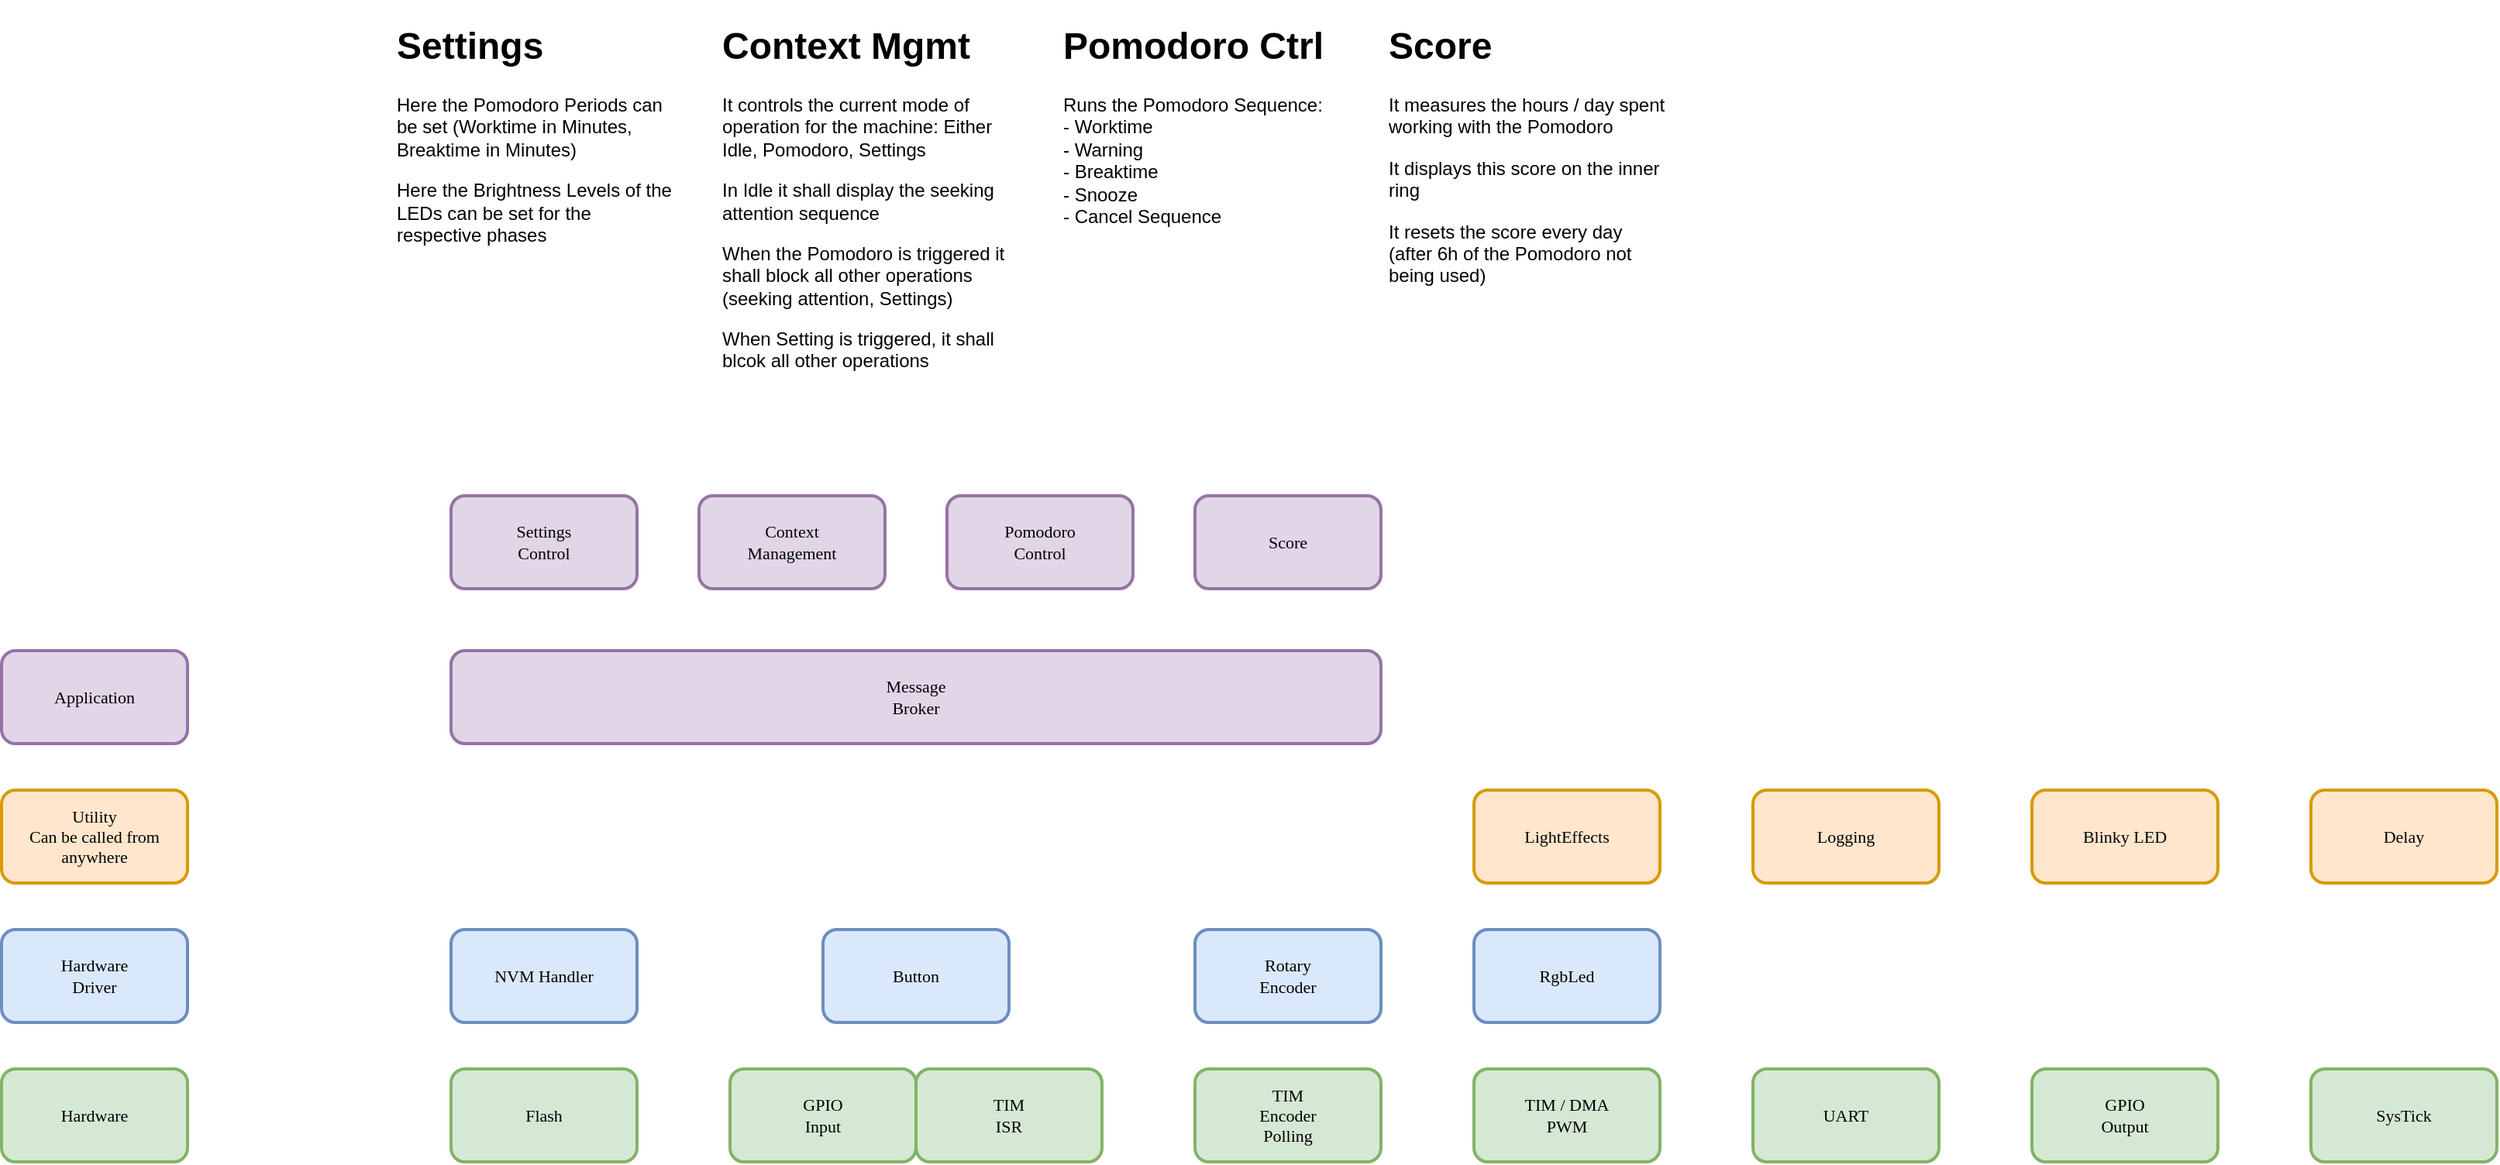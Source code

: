 <mxfile version="20.8.16" type="device"><diagram name="Seite-1" id="7IU19ttE5MuzuOXiTLKX"><mxGraphModel dx="2011" dy="1214" grid="1" gridSize="10" guides="1" tooltips="1" connect="1" arrows="1" fold="1" page="1" pageScale="1" pageWidth="4681" pageHeight="3300" math="0" shadow="0"><root><mxCell id="0"/><mxCell id="1" parent="0"/><mxCell id="8ByeMnds1QuKgyyiWfDz-1" value="Message&lt;br&gt;Broker" style="rounded=1;whiteSpace=wrap;html=1;fontFamily=Roboto Mono;fontSource=https%3A%2F%2Ffonts.googleapis.com%2Fcss%3Ffamily%3DRoboto%2BMono;fontSize=11;strokeWidth=2;fillColor=#e1d5e7;strokeColor=#9673a6;" parent="1" vertex="1"><mxGeometry x="2080" y="2460" width="600" height="60" as="geometry"/></mxCell><mxCell id="8ByeMnds1QuKgyyiWfDz-2" value="Pomodoro &lt;br&gt;Control" style="rounded=1;whiteSpace=wrap;html=1;fontFamily=Roboto Mono;fontSource=https%3A%2F%2Ffonts.googleapis.com%2Fcss%3Ffamily%3DRoboto%2BMono;fontSize=11;strokeWidth=2;fillColor=#e1d5e7;strokeColor=#9673a6;" parent="1" vertex="1"><mxGeometry x="2400" y="2360" width="120" height="60" as="geometry"/></mxCell><mxCell id="8ByeMnds1QuKgyyiWfDz-3" value="Button" style="rounded=1;whiteSpace=wrap;html=1;fontFamily=Roboto Mono;fontSource=https%3A%2F%2Ffonts.googleapis.com%2Fcss%3Ffamily%3DRoboto%2BMono;fontSize=11;strokeWidth=2;fillColor=#dae8fc;strokeColor=#6c8ebf;" parent="1" vertex="1"><mxGeometry x="2320" y="2640" width="120" height="60" as="geometry"/></mxCell><mxCell id="8ByeMnds1QuKgyyiWfDz-4" value="LightEffects" style="rounded=1;whiteSpace=wrap;html=1;fontFamily=Roboto Mono;fontSource=https%3A%2F%2Ffonts.googleapis.com%2Fcss%3Ffamily%3DRoboto%2BMono;fontSize=11;strokeWidth=2;fillColor=#ffe6cc;strokeColor=#d79b00;" parent="1" vertex="1"><mxGeometry x="2740" y="2550" width="120" height="60" as="geometry"/></mxCell><mxCell id="8ByeMnds1QuKgyyiWfDz-5" value="RgbLed" style="rounded=1;whiteSpace=wrap;html=1;fontFamily=Roboto Mono;fontSource=https%3A%2F%2Ffonts.googleapis.com%2Fcss%3Ffamily%3DRoboto%2BMono;fontSize=11;strokeWidth=2;fillColor=#dae8fc;strokeColor=#6c8ebf;" parent="1" vertex="1"><mxGeometry x="2740" y="2640" width="120" height="60" as="geometry"/></mxCell><mxCell id="8ByeMnds1QuKgyyiWfDz-6" value="TIM / DMA&lt;br&gt;PWM" style="rounded=1;whiteSpace=wrap;html=1;fontFamily=Roboto Mono;fontSource=https%3A%2F%2Ffonts.googleapis.com%2Fcss%3Ffamily%3DRoboto%2BMono;fontSize=11;strokeWidth=2;fillColor=#d5e8d4;strokeColor=#82b366;" parent="1" vertex="1"><mxGeometry x="2740" y="2730" width="120" height="60" as="geometry"/></mxCell><mxCell id="8ByeMnds1QuKgyyiWfDz-7" value="GPIO&lt;br&gt;Input" style="rounded=1;whiteSpace=wrap;html=1;fontFamily=Roboto Mono;fontSource=https%3A%2F%2Ffonts.googleapis.com%2Fcss%3Ffamily%3DRoboto%2BMono;fontSize=11;strokeWidth=2;fillColor=#d5e8d4;strokeColor=#82b366;" parent="1" vertex="1"><mxGeometry x="2260" y="2730" width="120" height="60" as="geometry"/></mxCell><mxCell id="8ByeMnds1QuKgyyiWfDz-8" value="Logging" style="rounded=1;whiteSpace=wrap;html=1;fontFamily=Roboto Mono;fontSource=https%3A%2F%2Ffonts.googleapis.com%2Fcss%3Ffamily%3DRoboto%2BMono;fontSize=11;strokeWidth=2;fillColor=#ffe6cc;strokeColor=#d79b00;" parent="1" vertex="1"><mxGeometry x="2920" y="2550" width="120" height="60" as="geometry"/></mxCell><mxCell id="8ByeMnds1QuKgyyiWfDz-9" value="UART" style="rounded=1;whiteSpace=wrap;html=1;fontFamily=Roboto Mono;fontSource=https%3A%2F%2Ffonts.googleapis.com%2Fcss%3Ffamily%3DRoboto%2BMono;fontSize=11;strokeWidth=2;fillColor=#d5e8d4;strokeColor=#82b366;" parent="1" vertex="1"><mxGeometry x="2920" y="2730" width="120" height="60" as="geometry"/></mxCell><mxCell id="8ByeMnds1QuKgyyiWfDz-10" value="Blinky LED" style="rounded=1;whiteSpace=wrap;html=1;fontFamily=Roboto Mono;fontSource=https%3A%2F%2Ffonts.googleapis.com%2Fcss%3Ffamily%3DRoboto%2BMono;fontSize=11;strokeWidth=2;fillColor=#ffe6cc;strokeColor=#d79b00;" parent="1" vertex="1"><mxGeometry x="3100" y="2550" width="120" height="60" as="geometry"/></mxCell><mxCell id="8ByeMnds1QuKgyyiWfDz-11" value="TIM&lt;br&gt;ISR" style="rounded=1;whiteSpace=wrap;html=1;fontFamily=Roboto Mono;fontSource=https%3A%2F%2Ffonts.googleapis.com%2Fcss%3Ffamily%3DRoboto%2BMono;fontSize=11;strokeWidth=2;fillColor=#d5e8d4;strokeColor=#82b366;" parent="1" vertex="1"><mxGeometry x="2380" y="2730" width="120" height="60" as="geometry"/></mxCell><mxCell id="8ByeMnds1QuKgyyiWfDz-12" value="GPIO&lt;br&gt;Output" style="rounded=1;whiteSpace=wrap;html=1;fontFamily=Roboto Mono;fontSource=https%3A%2F%2Ffonts.googleapis.com%2Fcss%3Ffamily%3DRoboto%2BMono;fontSize=11;strokeWidth=2;fillColor=#d5e8d4;strokeColor=#82b366;" parent="1" vertex="1"><mxGeometry x="3100" y="2730" width="120" height="60" as="geometry"/></mxCell><mxCell id="8ByeMnds1QuKgyyiWfDz-13" value="Settings&lt;br&gt;Control" style="rounded=1;whiteSpace=wrap;html=1;fontFamily=Roboto Mono;fontSource=https%3A%2F%2Ffonts.googleapis.com%2Fcss%3Ffamily%3DRoboto%2BMono;fontSize=11;strokeWidth=2;fillColor=#e1d5e7;strokeColor=#9673a6;" parent="1" vertex="1"><mxGeometry x="2080" y="2360" width="120" height="60" as="geometry"/></mxCell><mxCell id="8ByeMnds1QuKgyyiWfDz-14" value="Flash" style="rounded=1;whiteSpace=wrap;html=1;fontFamily=Roboto Mono;fontSource=https%3A%2F%2Ffonts.googleapis.com%2Fcss%3Ffamily%3DRoboto%2BMono;fontSize=11;strokeWidth=2;fillColor=#d5e8d4;strokeColor=#82b366;" parent="1" vertex="1"><mxGeometry x="2080" y="2730" width="120" height="60" as="geometry"/></mxCell><mxCell id="8ByeMnds1QuKgyyiWfDz-15" value="NVM Handler" style="rounded=1;whiteSpace=wrap;html=1;fontFamily=Roboto Mono;fontSource=https%3A%2F%2Ffonts.googleapis.com%2Fcss%3Ffamily%3DRoboto%2BMono;fontSize=11;strokeWidth=2;fillColor=#dae8fc;strokeColor=#6c8ebf;" parent="1" vertex="1"><mxGeometry x="2080" y="2640" width="120" height="60" as="geometry"/></mxCell><mxCell id="8ByeMnds1QuKgyyiWfDz-16" value="Rotary&lt;br&gt;Encoder" style="rounded=1;whiteSpace=wrap;html=1;fontFamily=Roboto Mono;fontSource=https%3A%2F%2Ffonts.googleapis.com%2Fcss%3Ffamily%3DRoboto%2BMono;fontSize=11;strokeWidth=2;fillColor=#dae8fc;strokeColor=#6c8ebf;" parent="1" vertex="1"><mxGeometry x="2560" y="2640" width="120" height="60" as="geometry"/></mxCell><mxCell id="8ByeMnds1QuKgyyiWfDz-17" value="TIM&lt;br&gt;Encoder&lt;br&gt;Polling" style="rounded=1;whiteSpace=wrap;html=1;fontFamily=Roboto Mono;fontSource=https%3A%2F%2Ffonts.googleapis.com%2Fcss%3Ffamily%3DRoboto%2BMono;fontSize=11;strokeWidth=2;fillColor=#d5e8d4;strokeColor=#82b366;" parent="1" vertex="1"><mxGeometry x="2560" y="2730" width="120" height="60" as="geometry"/></mxCell><mxCell id="8ByeMnds1QuKgyyiWfDz-18" value="Context&lt;br&gt;Management" style="rounded=1;whiteSpace=wrap;html=1;fontFamily=Roboto Mono;fontSource=https%3A%2F%2Ffonts.googleapis.com%2Fcss%3Ffamily%3DRoboto%2BMono;fontSize=11;strokeWidth=2;fillColor=#e1d5e7;strokeColor=#9673a6;" parent="1" vertex="1"><mxGeometry x="2240" y="2360" width="120" height="60" as="geometry"/></mxCell><mxCell id="0gONgwuEiNRZajd075RM-1" value="Hardware&lt;br&gt;Driver" style="rounded=1;whiteSpace=wrap;html=1;fontFamily=Roboto Mono;fontSource=https%3A%2F%2Ffonts.googleapis.com%2Fcss%3Ffamily%3DRoboto%2BMono;fontSize=11;strokeWidth=2;fillColor=#dae8fc;strokeColor=#6c8ebf;" parent="1" vertex="1"><mxGeometry x="1790" y="2640" width="120" height="60" as="geometry"/></mxCell><mxCell id="0gONgwuEiNRZajd075RM-2" value="Utility&lt;br&gt;Can be called from anywhere" style="rounded=1;whiteSpace=wrap;html=1;fontFamily=Roboto Mono;fontSource=https%3A%2F%2Ffonts.googleapis.com%2Fcss%3Ffamily%3DRoboto%2BMono;fontSize=11;strokeWidth=2;fillColor=#ffe6cc;strokeColor=#d79b00;" parent="1" vertex="1"><mxGeometry x="1790" y="2550" width="120" height="60" as="geometry"/></mxCell><mxCell id="0gONgwuEiNRZajd075RM-3" value="Hardware" style="rounded=1;whiteSpace=wrap;html=1;fontFamily=Roboto Mono;fontSource=https%3A%2F%2Ffonts.googleapis.com%2Fcss%3Ffamily%3DRoboto%2BMono;fontSize=11;strokeWidth=2;fillColor=#d5e8d4;strokeColor=#82b366;" parent="1" vertex="1"><mxGeometry x="1790" y="2730" width="120" height="60" as="geometry"/></mxCell><mxCell id="0gONgwuEiNRZajd075RM-4" value="Application" style="rounded=1;whiteSpace=wrap;html=1;fontFamily=Roboto Mono;fontSource=https%3A%2F%2Ffonts.googleapis.com%2Fcss%3Ffamily%3DRoboto%2BMono;fontSize=11;strokeWidth=2;fillColor=#e1d5e7;strokeColor=#9673a6;" parent="1" vertex="1"><mxGeometry x="1790" y="2460" width="120" height="60" as="geometry"/></mxCell><mxCell id="0gONgwuEiNRZajd075RM-6" value="Delay" style="rounded=1;whiteSpace=wrap;html=1;fontFamily=Roboto Mono;fontSource=https%3A%2F%2Ffonts.googleapis.com%2Fcss%3Ffamily%3DRoboto%2BMono;fontSize=11;strokeWidth=2;fillColor=#ffe6cc;strokeColor=#d79b00;" parent="1" vertex="1"><mxGeometry x="3280" y="2550" width="120" height="60" as="geometry"/></mxCell><mxCell id="0gONgwuEiNRZajd075RM-7" value="SysTick" style="rounded=1;whiteSpace=wrap;html=1;fontFamily=Roboto Mono;fontSource=https%3A%2F%2Ffonts.googleapis.com%2Fcss%3Ffamily%3DRoboto%2BMono;fontSize=11;strokeWidth=2;fillColor=#d5e8d4;strokeColor=#82b366;" parent="1" vertex="1"><mxGeometry x="3280" y="2730" width="120" height="60" as="geometry"/></mxCell><mxCell id="0gONgwuEiNRZajd075RM-8" value="Score" style="rounded=1;whiteSpace=wrap;html=1;fontFamily=Roboto Mono;fontSource=https%3A%2F%2Ffonts.googleapis.com%2Fcss%3Ffamily%3DRoboto%2BMono;fontSize=11;strokeWidth=2;fillColor=#e1d5e7;strokeColor=#9673a6;" parent="1" vertex="1"><mxGeometry x="2560" y="2360" width="120" height="60" as="geometry"/></mxCell><mxCell id="0gONgwuEiNRZajd075RM-10" value="&lt;h1&gt;Pomodoro Ctrl&lt;/h1&gt;&lt;p&gt;Runs the Pomodoro Sequence:&lt;br&gt;- Worktime&lt;br&gt;- Warning&lt;br&gt;- Breaktime&lt;br&gt;- Snooze&lt;br&gt;- Cancel Sequence&lt;/p&gt;" style="text;html=1;strokeColor=none;fillColor=none;spacing=5;spacingTop=-20;whiteSpace=wrap;overflow=hidden;rounded=0;" parent="1" vertex="1"><mxGeometry x="2470" y="2050" width="200" height="150" as="geometry"/></mxCell><mxCell id="0gONgwuEiNRZajd075RM-11" value="&lt;h1&gt;Score&lt;/h1&gt;&lt;p&gt;It measures the hours / day spent&amp;nbsp; working with the Pomodoro&lt;/p&gt;&lt;p&gt;It displays this score on the inner ring&lt;/p&gt;&lt;p&gt;It resets the score every day (after 6h of the Pomodoro not being used)&lt;/p&gt;&lt;p&gt;&amp;nbsp;&lt;/p&gt;" style="text;html=1;strokeColor=none;fillColor=none;spacing=5;spacingTop=-20;whiteSpace=wrap;overflow=hidden;rounded=0;" parent="1" vertex="1"><mxGeometry x="2680" y="2050" width="190" height="190" as="geometry"/></mxCell><mxCell id="0gONgwuEiNRZajd075RM-12" value="&lt;h1&gt;Context Mgmt&lt;/h1&gt;&lt;p&gt;It controls the current mode of operation for the machine: Either Idle, Pomodoro, Settings&lt;/p&gt;&lt;p&gt;In Idle it shall display the seeking attention sequence&lt;/p&gt;&lt;p&gt;When the Pomodoro is triggered it shall block all other operations (seeking attention, Settings)&lt;/p&gt;&lt;p&gt;When Setting is triggered, it shall blcok all other operations&lt;/p&gt;" style="text;html=1;strokeColor=none;fillColor=none;spacing=5;spacingTop=-20;whiteSpace=wrap;overflow=hidden;rounded=0;" parent="1" vertex="1"><mxGeometry x="2250" y="2050" width="200" height="250" as="geometry"/></mxCell><mxCell id="0gONgwuEiNRZajd075RM-13" value="&lt;h1&gt;Settings&lt;/h1&gt;&lt;p&gt;Here the Pomodoro Periods can be set (Worktime in Minutes, Breaktime in Minutes)&lt;/p&gt;&lt;p&gt;Here the Brightness Levels of the LEDs can be set for the respective phases&lt;/p&gt;" style="text;html=1;strokeColor=none;fillColor=none;spacing=5;spacingTop=-20;whiteSpace=wrap;overflow=hidden;rounded=0;" parent="1" vertex="1"><mxGeometry x="2040" y="2050" width="190" height="170" as="geometry"/></mxCell></root></mxGraphModel></diagram></mxfile>
